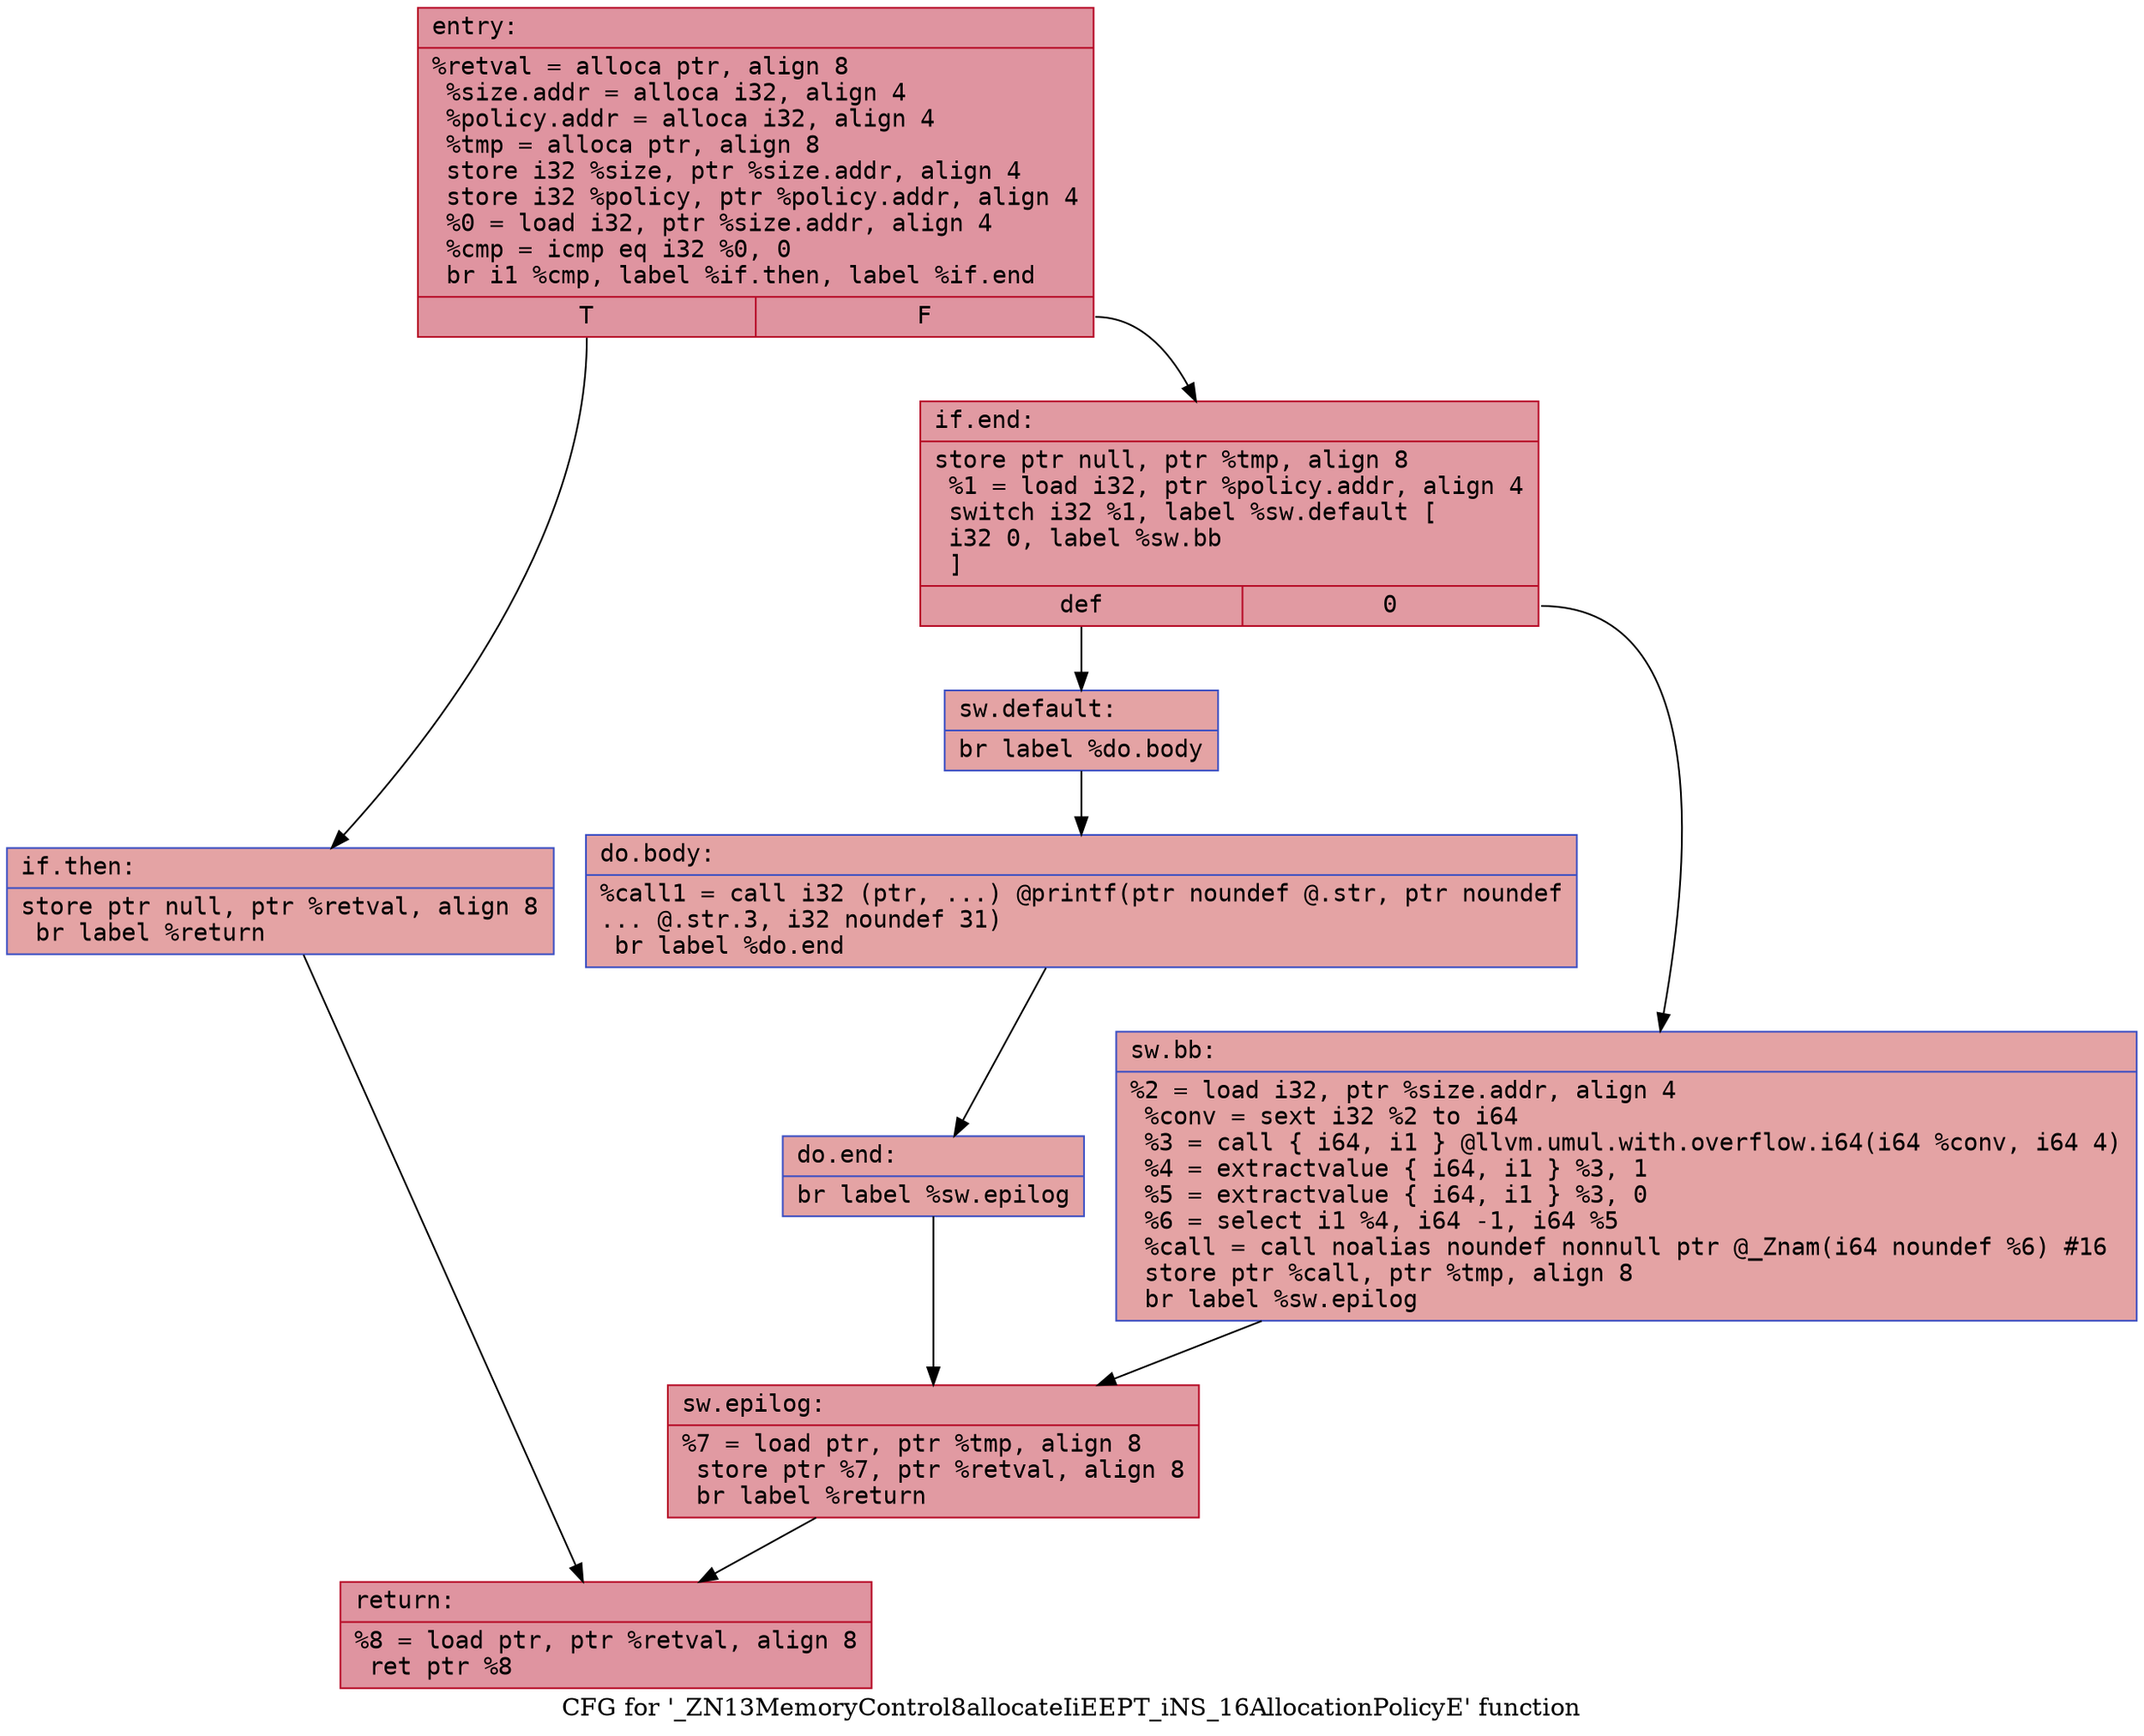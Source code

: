 digraph "CFG for '_ZN13MemoryControl8allocateIiEEPT_iNS_16AllocationPolicyE' function" {
	label="CFG for '_ZN13MemoryControl8allocateIiEEPT_iNS_16AllocationPolicyE' function";

	Node0x55dfe4cb6a70 [shape=record,color="#b70d28ff", style=filled, fillcolor="#b70d2870" fontname="Courier",label="{entry:\l|  %retval = alloca ptr, align 8\l  %size.addr = alloca i32, align 4\l  %policy.addr = alloca i32, align 4\l  %tmp = alloca ptr, align 8\l  store i32 %size, ptr %size.addr, align 4\l  store i32 %policy, ptr %policy.addr, align 4\l  %0 = load i32, ptr %size.addr, align 4\l  %cmp = icmp eq i32 %0, 0\l  br i1 %cmp, label %if.then, label %if.end\l|{<s0>T|<s1>F}}"];
	Node0x55dfe4cb6a70:s0 -> Node0x55dfe4cb6ae0[tooltip="entry -> if.then\nProbability 37.50%" ];
	Node0x55dfe4cb6a70:s1 -> Node0x55dfe4cb71e0[tooltip="entry -> if.end\nProbability 62.50%" ];
	Node0x55dfe4cb6ae0 [shape=record,color="#3d50c3ff", style=filled, fillcolor="#c32e3170" fontname="Courier",label="{if.then:\l|  store ptr null, ptr %retval, align 8\l  br label %return\l}"];
	Node0x55dfe4cb6ae0 -> Node0x55dfe4cb73a0[tooltip="if.then -> return\nProbability 100.00%" ];
	Node0x55dfe4cb71e0 [shape=record,color="#b70d28ff", style=filled, fillcolor="#bb1b2c70" fontname="Courier",label="{if.end:\l|  store ptr null, ptr %tmp, align 8\l  %1 = load i32, ptr %policy.addr, align 4\l  switch i32 %1, label %sw.default [\l    i32 0, label %sw.bb\l  ]\l|{<s0>def|<s1>0}}"];
	Node0x55dfe4cb71e0:s0 -> Node0x55dfe4cb75a0[tooltip="if.end -> sw.default\nProbability 50.00%" ];
	Node0x55dfe4cb71e0:s1 -> Node0x55dfe4cb7620[tooltip="if.end -> sw.bb\nProbability 50.00%" ];
	Node0x55dfe4cb7620 [shape=record,color="#3d50c3ff", style=filled, fillcolor="#c32e3170" fontname="Courier",label="{sw.bb:\l|  %2 = load i32, ptr %size.addr, align 4\l  %conv = sext i32 %2 to i64\l  %3 = call \{ i64, i1 \} @llvm.umul.with.overflow.i64(i64 %conv, i64 4)\l  %4 = extractvalue \{ i64, i1 \} %3, 1\l  %5 = extractvalue \{ i64, i1 \} %3, 0\l  %6 = select i1 %4, i64 -1, i64 %5\l  %call = call noalias noundef nonnull ptr @_Znam(i64 noundef %6) #16\l  store ptr %call, ptr %tmp, align 8\l  br label %sw.epilog\l}"];
	Node0x55dfe4cb7620 -> Node0x55dfe4cb7ee0[tooltip="sw.bb -> sw.epilog\nProbability 100.00%" ];
	Node0x55dfe4cb75a0 [shape=record,color="#3d50c3ff", style=filled, fillcolor="#c32e3170" fontname="Courier",label="{sw.default:\l|  br label %do.body\l}"];
	Node0x55dfe4cb75a0 -> Node0x55dfe4cb7fa0[tooltip="sw.default -> do.body\nProbability 100.00%" ];
	Node0x55dfe4cb7fa0 [shape=record,color="#3d50c3ff", style=filled, fillcolor="#c32e3170" fontname="Courier",label="{do.body:\l|  %call1 = call i32 (ptr, ...) @printf(ptr noundef @.str, ptr noundef\l... @.str.3, i32 noundef 31)\l  br label %do.end\l}"];
	Node0x55dfe4cb7fa0 -> Node0x55dfe4cb80f0[tooltip="do.body -> do.end\nProbability 100.00%" ];
	Node0x55dfe4cb80f0 [shape=record,color="#3d50c3ff", style=filled, fillcolor="#c32e3170" fontname="Courier",label="{do.end:\l|  br label %sw.epilog\l}"];
	Node0x55dfe4cb80f0 -> Node0x55dfe4cb7ee0[tooltip="do.end -> sw.epilog\nProbability 100.00%" ];
	Node0x55dfe4cb7ee0 [shape=record,color="#b70d28ff", style=filled, fillcolor="#bb1b2c70" fontname="Courier",label="{sw.epilog:\l|  %7 = load ptr, ptr %tmp, align 8\l  store ptr %7, ptr %retval, align 8\l  br label %return\l}"];
	Node0x55dfe4cb7ee0 -> Node0x55dfe4cb73a0[tooltip="sw.epilog -> return\nProbability 100.00%" ];
	Node0x55dfe4cb73a0 [shape=record,color="#b70d28ff", style=filled, fillcolor="#b70d2870" fontname="Courier",label="{return:\l|  %8 = load ptr, ptr %retval, align 8\l  ret ptr %8\l}"];
}
